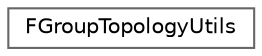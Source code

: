 digraph "Graphical Class Hierarchy"
{
 // INTERACTIVE_SVG=YES
 // LATEX_PDF_SIZE
  bgcolor="transparent";
  edge [fontname=Helvetica,fontsize=10,labelfontname=Helvetica,labelfontsize=10];
  node [fontname=Helvetica,fontsize=10,shape=box,height=0.2,width=0.4];
  rankdir="LR";
  Node0 [id="Node000000",label="FGroupTopologyUtils",height=0.2,width=0.4,color="grey40", fillcolor="white", style="filled",URL="$dd/dd4/structFGroupTopologyUtils.html",tooltip="Additional functionality for operating on FGroupTopology."];
}
